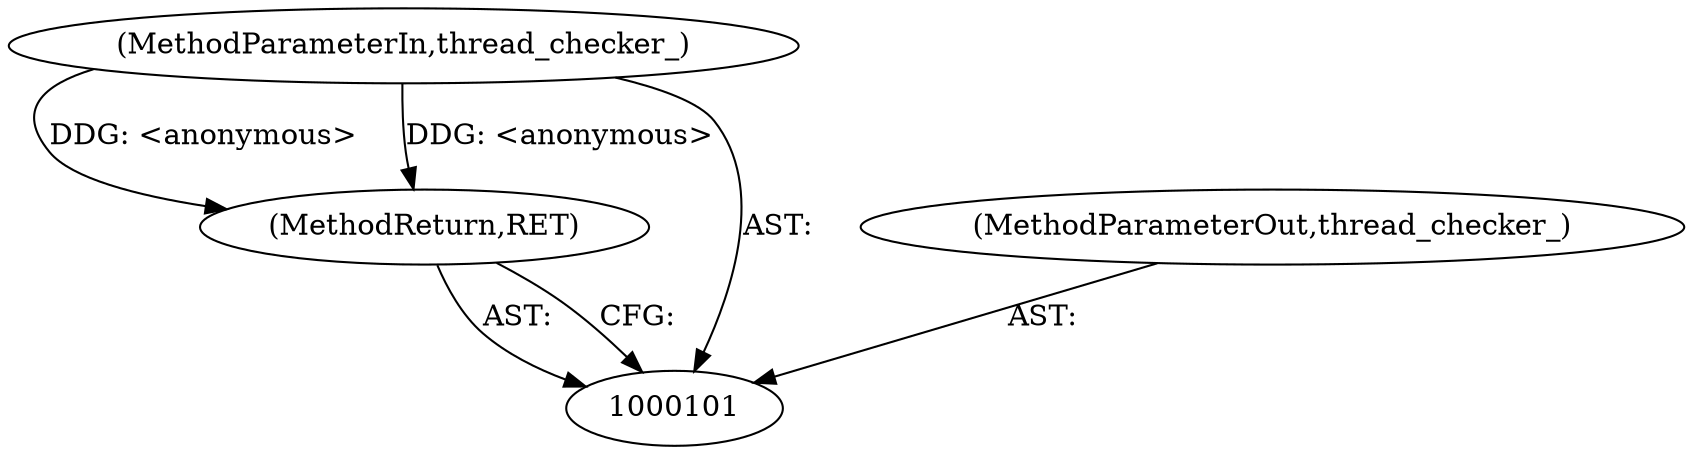 digraph "0_Chrome_350f7d4b2c76950c8e7271284de84a9756b796e1_4" {
"1000104" [label="(MethodReturn,RET)"];
"1000102" [label="(MethodParameterIn,thread_checker_)"];
"1000132" [label="(MethodParameterOut,thread_checker_)"];
"1000104" -> "1000101"  [label="AST: "];
"1000104" -> "1000101"  [label="CFG: "];
"1000102" -> "1000104"  [label="DDG: <anonymous>"];
"1000102" -> "1000101"  [label="AST: "];
"1000102" -> "1000104"  [label="DDG: <anonymous>"];
"1000132" -> "1000101"  [label="AST: "];
}
